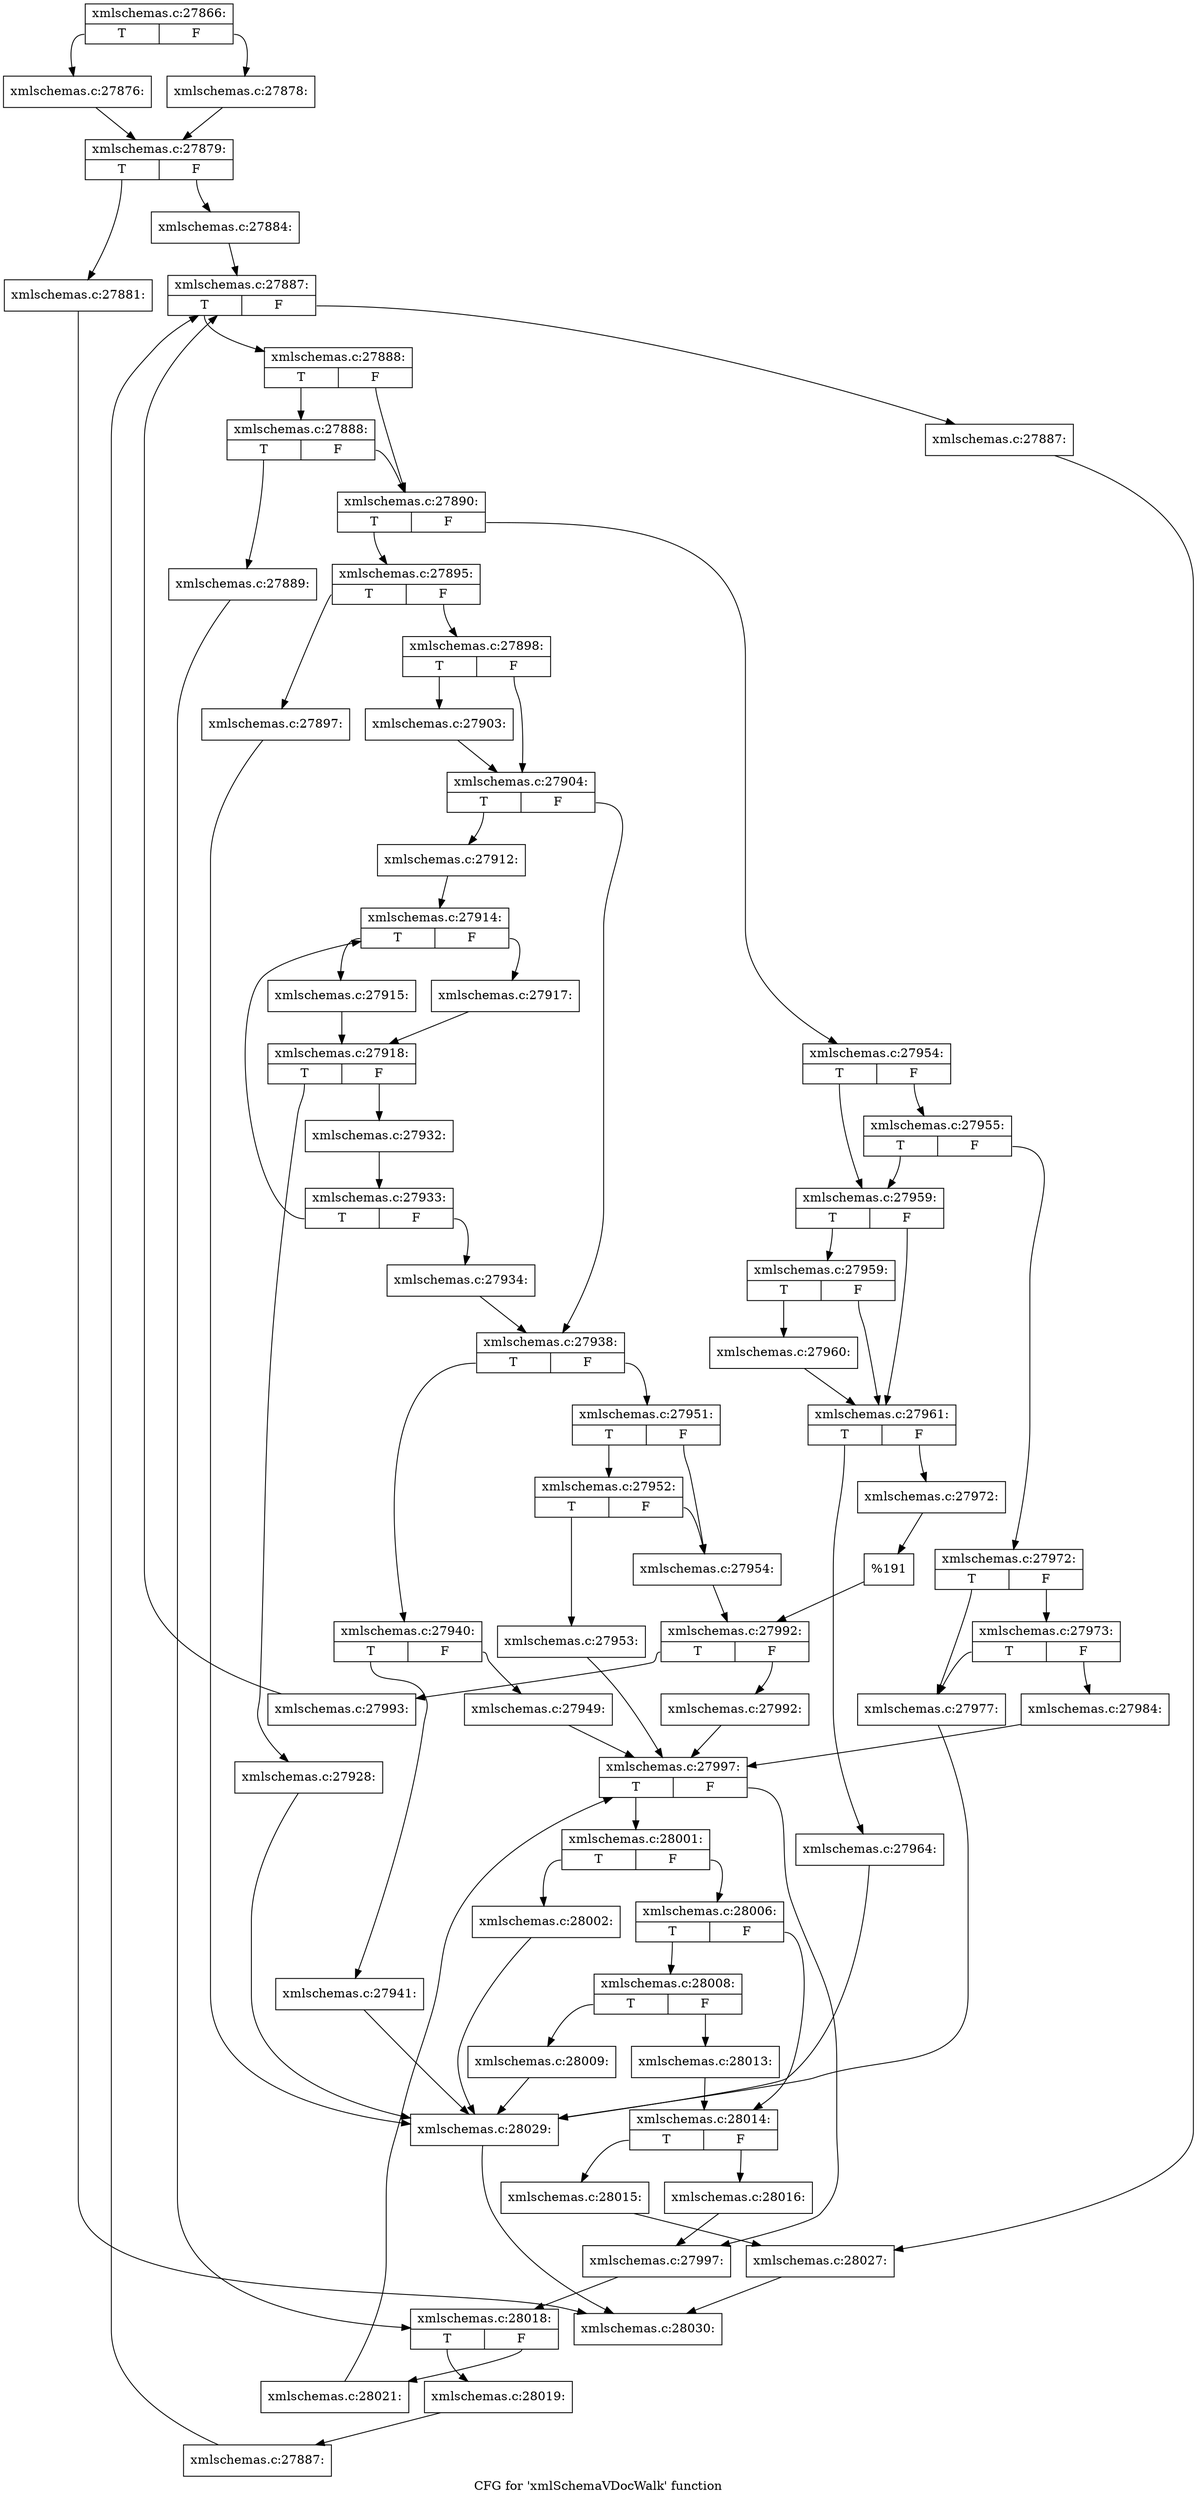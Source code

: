 digraph "CFG for 'xmlSchemaVDocWalk' function" {
	label="CFG for 'xmlSchemaVDocWalk' function";

	Node0x5479a40 [shape=record,label="{xmlschemas.c:27866:|{<s0>T|<s1>F}}"];
	Node0x5479a40:s0 -> Node0x547ebf0;
	Node0x5479a40:s1 -> Node0x547ec90;
	Node0x547ebf0 [shape=record,label="{xmlschemas.c:27876:}"];
	Node0x547ebf0 -> Node0x547ec40;
	Node0x547ec90 [shape=record,label="{xmlschemas.c:27878:}"];
	Node0x547ec90 -> Node0x547ec40;
	Node0x547ec40 [shape=record,label="{xmlschemas.c:27879:|{<s0>T|<s1>F}}"];
	Node0x547ec40:s0 -> Node0x547f7a0;
	Node0x547ec40:s1 -> Node0x547f7f0;
	Node0x547f7a0 [shape=record,label="{xmlschemas.c:27881:}"];
	Node0x547f7a0 -> Node0x5479fa0;
	Node0x547f7f0 [shape=record,label="{xmlschemas.c:27884:}"];
	Node0x547f7f0 -> Node0x5480570;
	Node0x5480570 [shape=record,label="{xmlschemas.c:27887:|{<s0>T|<s1>F}}"];
	Node0x5480570:s0 -> Node0x5480960;
	Node0x5480570:s1 -> Node0x5480790;
	Node0x5480960 [shape=record,label="{xmlschemas.c:27888:|{<s0>T|<s1>F}}"];
	Node0x5480960:s0 -> Node0x5480bc0;
	Node0x5480960:s1 -> Node0x5480b70;
	Node0x5480bc0 [shape=record,label="{xmlschemas.c:27888:|{<s0>T|<s1>F}}"];
	Node0x5480bc0:s0 -> Node0x5480b20;
	Node0x5480bc0:s1 -> Node0x5480b70;
	Node0x5480b20 [shape=record,label="{xmlschemas.c:27889:}"];
	Node0x5480b20 -> Node0x5481330;
	Node0x5480b70 [shape=record,label="{xmlschemas.c:27890:|{<s0>T|<s1>F}}"];
	Node0x5480b70:s0 -> Node0x5481dc0;
	Node0x5480b70:s1 -> Node0x5481e60;
	Node0x5481dc0 [shape=record,label="{xmlschemas.c:27895:|{<s0>T|<s1>F}}"];
	Node0x5481dc0:s0 -> Node0x54825e0;
	Node0x5481dc0:s1 -> Node0x5482630;
	Node0x54825e0 [shape=record,label="{xmlschemas.c:27897:}"];
	Node0x54825e0 -> Node0x5482f00;
	Node0x5482630 [shape=record,label="{xmlschemas.c:27898:|{<s0>T|<s1>F}}"];
	Node0x5482630:s0 -> Node0x5483230;
	Node0x5482630:s1 -> Node0x5483f50;
	Node0x5483230 [shape=record,label="{xmlschemas.c:27903:}"];
	Node0x5483230 -> Node0x5483f50;
	Node0x5483f50 [shape=record,label="{xmlschemas.c:27904:|{<s0>T|<s1>F}}"];
	Node0x5483f50:s0 -> Node0x5484e20;
	Node0x5483f50:s1 -> Node0x5484e70;
	Node0x5484e20 [shape=record,label="{xmlschemas.c:27912:}"];
	Node0x5484e20 -> Node0x5485590;
	Node0x5485590 [shape=record,label="{xmlschemas.c:27914:|{<s0>T|<s1>F}}"];
	Node0x5485590:s0 -> Node0x5485800;
	Node0x5485590:s1 -> Node0x54858a0;
	Node0x5485800 [shape=record,label="{xmlschemas.c:27915:}"];
	Node0x5485800 -> Node0x5485850;
	Node0x54858a0 [shape=record,label="{xmlschemas.c:27917:}"];
	Node0x54858a0 -> Node0x5485850;
	Node0x5485850 [shape=record,label="{xmlschemas.c:27918:|{<s0>T|<s1>F}}"];
	Node0x5485850:s0 -> Node0x54869a0;
	Node0x5485850:s1 -> Node0x54871d0;
	Node0x54869a0 [shape=record,label="{xmlschemas.c:27928:}"];
	Node0x54869a0 -> Node0x5482f00;
	Node0x54871d0 [shape=record,label="{xmlschemas.c:27932:}"];
	Node0x54871d0 -> Node0x5485540;
	Node0x5485540 [shape=record,label="{xmlschemas.c:27933:|{<s0>T|<s1>F}}"];
	Node0x5485540:s0 -> Node0x5485590;
	Node0x5485540:s1 -> Node0x54854f0;
	Node0x54854f0 [shape=record,label="{xmlschemas.c:27934:}"];
	Node0x54854f0 -> Node0x5484e70;
	Node0x5484e70 [shape=record,label="{xmlschemas.c:27938:|{<s0>T|<s1>F}}"];
	Node0x5484e70:s0 -> Node0x5486670;
	Node0x5484e70:s1 -> Node0x5488610;
	Node0x5486670 [shape=record,label="{xmlschemas.c:27940:|{<s0>T|<s1>F}}"];
	Node0x5486670:s0 -> Node0x54888c0;
	Node0x5486670:s1 -> Node0x5488bf0;
	Node0x54888c0 [shape=record,label="{xmlschemas.c:27941:}"];
	Node0x54888c0 -> Node0x5482f00;
	Node0x5488bf0 [shape=record,label="{xmlschemas.c:27949:}"];
	Node0x5488bf0 -> Node0x54890c0;
	Node0x5488610 [shape=record,label="{xmlschemas.c:27951:|{<s0>T|<s1>F}}"];
	Node0x5488610:s0 -> Node0x5489300;
	Node0x5488610:s1 -> Node0x54892b0;
	Node0x5489300 [shape=record,label="{xmlschemas.c:27952:|{<s0>T|<s1>F}}"];
	Node0x5489300:s0 -> Node0x5489260;
	Node0x5489300:s1 -> Node0x54892b0;
	Node0x5489260 [shape=record,label="{xmlschemas.c:27953:}"];
	Node0x5489260 -> Node0x54890c0;
	Node0x54892b0 [shape=record,label="{xmlschemas.c:27954:}"];
	Node0x54892b0 -> Node0x5481e10;
	Node0x5481e60 [shape=record,label="{xmlschemas.c:27954:|{<s0>T|<s1>F}}"];
	Node0x5481e60:s0 -> Node0x5489db0;
	Node0x5481e60:s1 -> Node0x5489ea0;
	Node0x5489ea0 [shape=record,label="{xmlschemas.c:27955:|{<s0>T|<s1>F}}"];
	Node0x5489ea0:s0 -> Node0x5489db0;
	Node0x5489ea0:s1 -> Node0x5489e50;
	Node0x5489db0 [shape=record,label="{xmlschemas.c:27959:|{<s0>T|<s1>F}}"];
	Node0x5489db0:s0 -> Node0x548a710;
	Node0x5489db0:s1 -> Node0x548a6c0;
	Node0x548a710 [shape=record,label="{xmlschemas.c:27959:|{<s0>T|<s1>F}}"];
	Node0x548a710:s0 -> Node0x548a670;
	Node0x548a710:s1 -> Node0x548a6c0;
	Node0x548a670 [shape=record,label="{xmlschemas.c:27960:}"];
	Node0x548a670 -> Node0x548a6c0;
	Node0x548a6c0 [shape=record,label="{xmlschemas.c:27961:|{<s0>T|<s1>F}}"];
	Node0x548a6c0:s0 -> Node0x548b6f0;
	Node0x548a6c0:s1 -> Node0x548ba20;
	Node0x548b6f0 [shape=record,label="{xmlschemas.c:27964:}"];
	Node0x548b6f0 -> Node0x5482f00;
	Node0x548ba20 [shape=record,label="{xmlschemas.c:27972:}"];
	Node0x548ba20 -> Node0x5489e00;
	Node0x5489e50 [shape=record,label="{xmlschemas.c:27972:|{<s0>T|<s1>F}}"];
	Node0x5489e50:s0 -> Node0x548c580;
	Node0x5489e50:s1 -> Node0x548c670;
	Node0x548c670 [shape=record,label="{xmlschemas.c:27973:|{<s0>T|<s1>F}}"];
	Node0x548c670:s0 -> Node0x548c580;
	Node0x548c670:s1 -> Node0x548c620;
	Node0x548c580 [shape=record,label="{xmlschemas.c:27977:}"];
	Node0x548c580 -> Node0x5482f00;
	Node0x548c620 [shape=record,label="{xmlschemas.c:27984:}"];
	Node0x548c620 -> Node0x54890c0;
	Node0x5489e00 [shape=record,label="{%191}"];
	Node0x5489e00 -> Node0x5481e10;
	Node0x5481e10 [shape=record,label="{xmlschemas.c:27992:|{<s0>T|<s1>F}}"];
	Node0x5481e10:s0 -> Node0x548c5d0;
	Node0x5481e10:s1 -> Node0x548d520;
	Node0x548c5d0 [shape=record,label="{xmlschemas.c:27993:}"];
	Node0x548c5d0 -> Node0x5480570;
	Node0x548d520 [shape=record,label="{xmlschemas.c:27992:}"];
	Node0x548d520 -> Node0x54890c0;
	Node0x54890c0 [shape=record,label="{xmlschemas.c:27997:|{<s0>T|<s1>F}}"];
	Node0x54890c0:s0 -> Node0x548dd50;
	Node0x54890c0:s1 -> Node0x548dda0;
	Node0x548dd50 [shape=record,label="{xmlschemas.c:28001:|{<s0>T|<s1>F}}"];
	Node0x548dd50:s0 -> Node0x548e210;
	Node0x548dd50:s1 -> Node0x548e260;
	Node0x548e210 [shape=record,label="{xmlschemas.c:28002:}"];
	Node0x548e210 -> Node0x5482f00;
	Node0x548e260 [shape=record,label="{xmlschemas.c:28006:|{<s0>T|<s1>F}}"];
	Node0x548e260:s0 -> Node0x548f230;
	Node0x548e260:s1 -> Node0x548f560;
	Node0x548f230 [shape=record,label="{xmlschemas.c:28008:|{<s0>T|<s1>F}}"];
	Node0x548f230:s0 -> Node0x548f890;
	Node0x548f230:s1 -> Node0x548f8e0;
	Node0x548f890 [shape=record,label="{xmlschemas.c:28009:}"];
	Node0x548f890 -> Node0x5482f00;
	Node0x548f8e0 [shape=record,label="{xmlschemas.c:28013:}"];
	Node0x548f8e0 -> Node0x548f560;
	Node0x548f560 [shape=record,label="{xmlschemas.c:28014:|{<s0>T|<s1>F}}"];
	Node0x548f560:s0 -> Node0x548fe70;
	Node0x548f560:s1 -> Node0x548fec0;
	Node0x548fe70 [shape=record,label="{xmlschemas.c:28015:}"];
	Node0x548fe70 -> Node0x5490200;
	Node0x548fec0 [shape=record,label="{xmlschemas.c:28016:}"];
	Node0x548fec0 -> Node0x548dda0;
	Node0x548dda0 [shape=record,label="{xmlschemas.c:27997:}"];
	Node0x548dda0 -> Node0x5481330;
	Node0x5481330 [shape=record,label="{xmlschemas.c:28018:|{<s0>T|<s1>F}}"];
	Node0x5481330:s0 -> Node0x5490430;
	Node0x5481330:s1 -> Node0x54904d0;
	Node0x5490430 [shape=record,label="{xmlschemas.c:28019:}"];
	Node0x5490430 -> Node0x5490480;
	Node0x54904d0 [shape=record,label="{xmlschemas.c:28021:}"];
	Node0x54904d0 -> Node0x54890c0;
	Node0x5490480 [shape=record,label="{xmlschemas.c:27887:}"];
	Node0x5490480 -> Node0x5480570;
	Node0x5480790 [shape=record,label="{xmlschemas.c:27887:}"];
	Node0x5480790 -> Node0x5490200;
	Node0x5490200 [shape=record,label="{xmlschemas.c:28027:}"];
	Node0x5490200 -> Node0x5479fa0;
	Node0x5482f00 [shape=record,label="{xmlschemas.c:28029:}"];
	Node0x5482f00 -> Node0x5479fa0;
	Node0x5479fa0 [shape=record,label="{xmlschemas.c:28030:}"];
}
